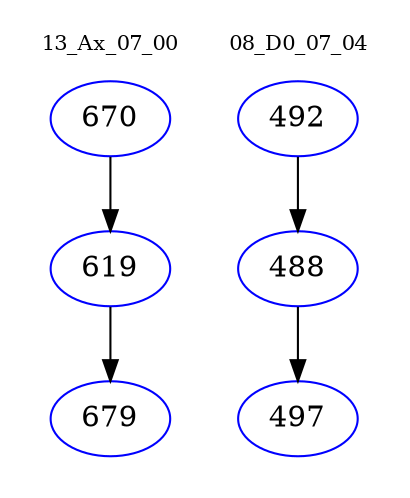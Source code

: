 digraph{
subgraph cluster_0 {
color = white
label = "13_Ax_07_00";
fontsize=10;
T0_670 [label="670", color="blue"]
T0_670 -> T0_619 [color="black"]
T0_619 [label="619", color="blue"]
T0_619 -> T0_679 [color="black"]
T0_679 [label="679", color="blue"]
}
subgraph cluster_1 {
color = white
label = "08_D0_07_04";
fontsize=10;
T1_492 [label="492", color="blue"]
T1_492 -> T1_488 [color="black"]
T1_488 [label="488", color="blue"]
T1_488 -> T1_497 [color="black"]
T1_497 [label="497", color="blue"]
}
}
